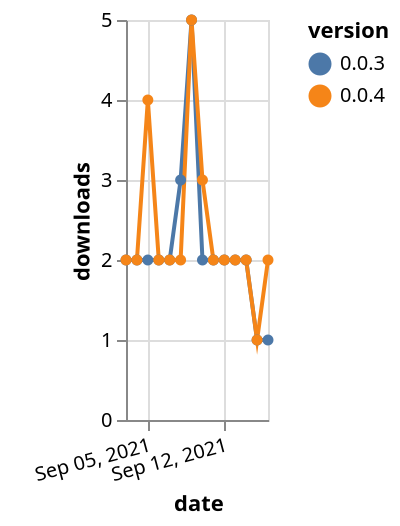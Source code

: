 {"$schema": "https://vega.github.io/schema/vega-lite/v5.json", "description": "A simple bar chart with embedded data.", "data": {"values": [{"date": "2021-09-03", "total": 2419, "delta": 2, "version": "0.0.3"}, {"date": "2021-09-04", "total": 2421, "delta": 2, "version": "0.0.3"}, {"date": "2021-09-05", "total": 2423, "delta": 2, "version": "0.0.3"}, {"date": "2021-09-06", "total": 2425, "delta": 2, "version": "0.0.3"}, {"date": "2021-09-07", "total": 2427, "delta": 2, "version": "0.0.3"}, {"date": "2021-09-08", "total": 2430, "delta": 3, "version": "0.0.3"}, {"date": "2021-09-09", "total": 2435, "delta": 5, "version": "0.0.3"}, {"date": "2021-09-10", "total": 2437, "delta": 2, "version": "0.0.3"}, {"date": "2021-09-11", "total": 2439, "delta": 2, "version": "0.0.3"}, {"date": "2021-09-12", "total": 2441, "delta": 2, "version": "0.0.3"}, {"date": "2021-09-13", "total": 2443, "delta": 2, "version": "0.0.3"}, {"date": "2021-09-14", "total": 2445, "delta": 2, "version": "0.0.3"}, {"date": "2021-09-15", "total": 2446, "delta": 1, "version": "0.0.3"}, {"date": "2021-09-16", "total": 2447, "delta": 1, "version": "0.0.3"}, {"date": "2021-09-03", "total": 2590, "delta": 2, "version": "0.0.4"}, {"date": "2021-09-04", "total": 2592, "delta": 2, "version": "0.0.4"}, {"date": "2021-09-05", "total": 2596, "delta": 4, "version": "0.0.4"}, {"date": "2021-09-06", "total": 2598, "delta": 2, "version": "0.0.4"}, {"date": "2021-09-07", "total": 2600, "delta": 2, "version": "0.0.4"}, {"date": "2021-09-08", "total": 2602, "delta": 2, "version": "0.0.4"}, {"date": "2021-09-09", "total": 2607, "delta": 5, "version": "0.0.4"}, {"date": "2021-09-10", "total": 2610, "delta": 3, "version": "0.0.4"}, {"date": "2021-09-11", "total": 2612, "delta": 2, "version": "0.0.4"}, {"date": "2021-09-12", "total": 2614, "delta": 2, "version": "0.0.4"}, {"date": "2021-09-13", "total": 2616, "delta": 2, "version": "0.0.4"}, {"date": "2021-09-14", "total": 2618, "delta": 2, "version": "0.0.4"}, {"date": "2021-09-15", "total": 2619, "delta": 1, "version": "0.0.4"}, {"date": "2021-09-16", "total": 2621, "delta": 2, "version": "0.0.4"}]}, "width": "container", "mark": {"type": "line", "point": {"filled": true}}, "encoding": {"x": {"field": "date", "type": "temporal", "timeUnit": "yearmonthdate", "title": "date", "axis": {"labelAngle": -15}}, "y": {"field": "delta", "type": "quantitative", "title": "downloads"}, "color": {"field": "version", "type": "nominal"}, "tooltip": {"field": "delta"}}}